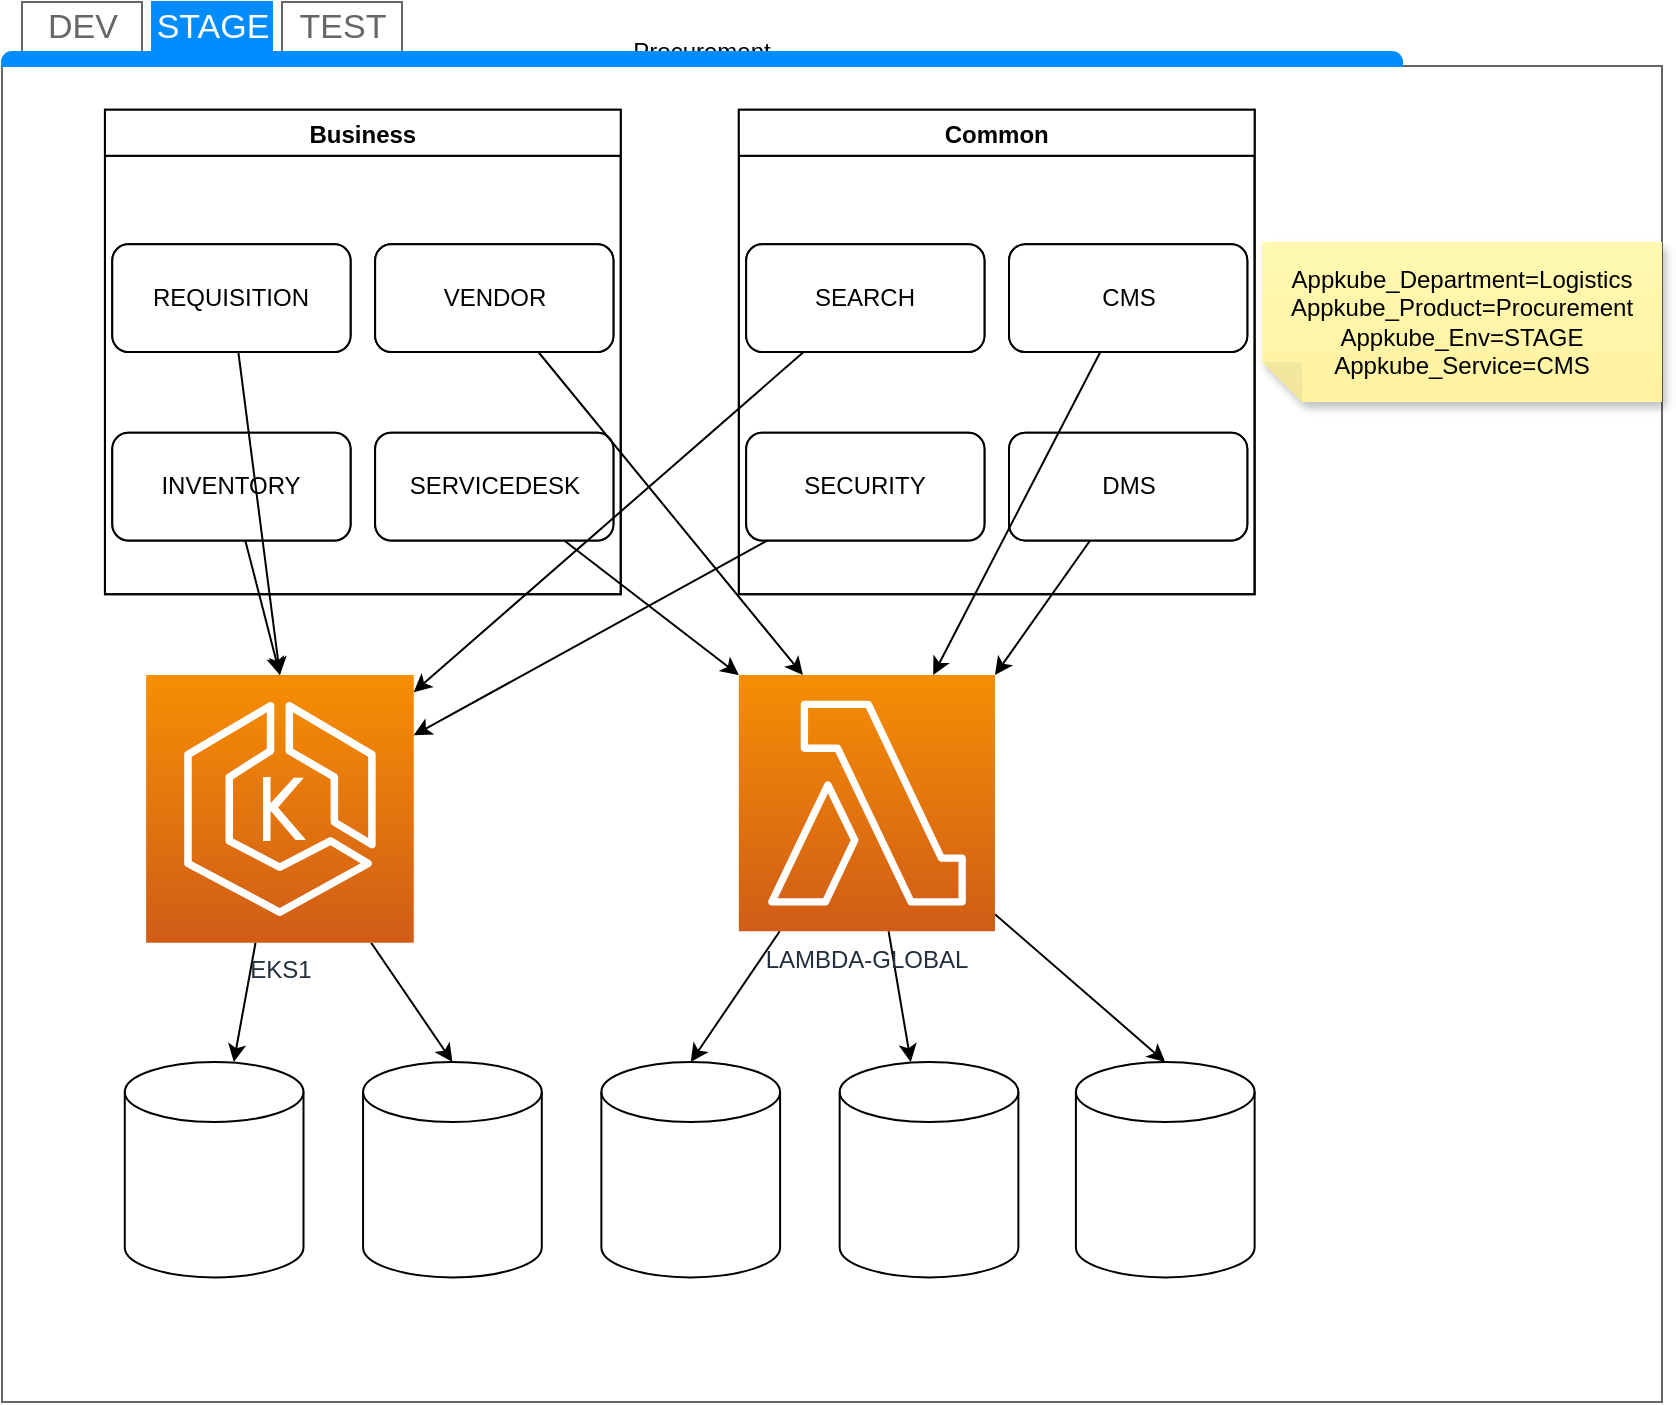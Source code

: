 <mxfile>
    <diagram id="S5Zqf78bNX-WRG49pDv4" name="Page-1">
        <mxGraphModel dx="969" dy="1970" grid="1" gridSize="10" guides="1" tooltips="1" connect="1" arrows="1" fold="1" page="1" pageScale="1" pageWidth="1169" pageHeight="1654" math="0" shadow="0">
            <root>
                <mxCell id="0"/>
                <mxCell id="1" parent="0"/>
                <mxCell id="2" value="Procurement" style="text;html=1;strokeColor=none;fillColor=none;align=center;verticalAlign=middle;whiteSpace=wrap;rounded=0;" vertex="1" parent="1">
                    <mxGeometry x="340" y="-80" width="80" height="30" as="geometry"/>
                </mxCell>
                <mxCell id="9" value="" style="strokeWidth=1;shadow=0;dashed=0;align=center;html=1;shape=mxgraph.mockup.containers.marginRect2;rectMarginTop=32;strokeColor=#666666;gradientColor=none;" vertex="1" parent="1">
                    <mxGeometry x="30" y="-90" width="830" height="700" as="geometry"/>
                </mxCell>
                <mxCell id="31" value="Common" style="swimlane;" vertex="1" parent="9">
                    <mxGeometry x="368.416" y="53.846" width="257.899" height="242.308" as="geometry"/>
                </mxCell>
                <mxCell id="30" value="DMS" style="rounded=1;whiteSpace=wrap;html=1;" vertex="1" parent="31">
                    <mxGeometry x="135.09" y="161.538" width="119.149" height="53.846" as="geometry"/>
                </mxCell>
                <mxCell id="29" value="CMS" style="rounded=1;whiteSpace=wrap;html=1;" vertex="1" parent="31">
                    <mxGeometry x="135.092" y="67.308" width="119.149" height="53.846" as="geometry"/>
                </mxCell>
                <mxCell id="27" value="SEARCH" style="rounded=1;whiteSpace=wrap;html=1;" vertex="1" parent="31">
                    <mxGeometry x="3.666" y="67.308" width="119.149" height="53.846" as="geometry"/>
                </mxCell>
                <mxCell id="28" value="SECURITY" style="rounded=1;whiteSpace=wrap;html=1;" vertex="1" parent="31">
                    <mxGeometry x="3.672" y="161.538" width="119.135" height="53.846" as="geometry"/>
                </mxCell>
                <mxCell id="32" value="Common" style="swimlane;" vertex="1" parent="31">
                    <mxGeometry width="257.899" height="242.308" as="geometry"/>
                </mxCell>
                <mxCell id="33" value="DMS" style="rounded=1;whiteSpace=wrap;html=1;" vertex="1" parent="32">
                    <mxGeometry x="135.09" y="161.538" width="119.149" height="53.846" as="geometry"/>
                </mxCell>
                <mxCell id="34" value="CMS" style="rounded=1;whiteSpace=wrap;html=1;" vertex="1" parent="32">
                    <mxGeometry x="135.092" y="67.308" width="119.149" height="53.846" as="geometry"/>
                </mxCell>
                <mxCell id="35" value="SEARCH" style="rounded=1;whiteSpace=wrap;html=1;" vertex="1" parent="32">
                    <mxGeometry x="3.666" y="67.308" width="119.149" height="53.846" as="geometry"/>
                </mxCell>
                <mxCell id="36" value="SECURITY" style="rounded=1;whiteSpace=wrap;html=1;" vertex="1" parent="32">
                    <mxGeometry x="3.672" y="161.538" width="119.135" height="53.846" as="geometry"/>
                </mxCell>
                <mxCell id="10" value="DEV" style="strokeColor=inherit;fillColor=inherit;gradientColor=inherit;strokeWidth=1;shadow=0;dashed=0;align=center;html=1;shape=mxgraph.mockup.containers.rrect;rSize=0;fontSize=17;fontColor=#666666;gradientColor=none;" vertex="1" parent="9">
                    <mxGeometry width="60" height="25" relative="1" as="geometry">
                        <mxPoint x="10" as="offset"/>
                    </mxGeometry>
                </mxCell>
                <mxCell id="11" value="STAGE" style="strokeWidth=1;shadow=0;dashed=0;align=center;html=1;shape=mxgraph.mockup.containers.rrect;rSize=0;fontSize=17;fontColor=#ffffff;strokeColor=#008cff;fillColor=#008cff;" vertex="1" parent="9">
                    <mxGeometry width="60" height="25" relative="1" as="geometry">
                        <mxPoint x="75" as="offset"/>
                    </mxGeometry>
                </mxCell>
                <mxCell id="12" value="TEST" style="strokeColor=inherit;fillColor=inherit;gradientColor=inherit;strokeWidth=1;shadow=0;dashed=0;align=center;html=1;shape=mxgraph.mockup.containers.rrect;rSize=0;fontSize=17;fontColor=#666666;gradientColor=none;" vertex="1" parent="9">
                    <mxGeometry width="60" height="25" relative="1" as="geometry">
                        <mxPoint x="140" as="offset"/>
                    </mxGeometry>
                </mxCell>
                <mxCell id="13" value="" style="strokeWidth=1;shadow=0;dashed=0;align=center;html=1;shape=mxgraph.mockup.containers.topButton;rSize=5;strokeColor=#008cff;fillColor=#008cff;gradientColor=none;resizeWidth=1;movable=0;deletable=1;" vertex="1" parent="9">
                    <mxGeometry width="700.0" height="7" relative="1" as="geometry">
                        <mxPoint y="25" as="offset"/>
                    </mxGeometry>
                </mxCell>
                <mxCell id="56" style="edgeStyle=none;html=1;entryX=0.5;entryY=0;entryDx=0;entryDy=0;entryPerimeter=0;" edge="1" parent="9" source="15" target="18">
                    <mxGeometry relative="1" as="geometry"/>
                </mxCell>
                <mxCell id="57" style="edgeStyle=none;html=1;" edge="1" parent="9" source="15" target="17">
                    <mxGeometry relative="1" as="geometry"/>
                </mxCell>
                <mxCell id="15" value="EKS1" style="sketch=0;points=[[0,0,0],[0.25,0,0],[0.5,0,0],[0.75,0,0],[1,0,0],[0,1,0],[0.25,1,0],[0.5,1,0],[0.75,1,0],[1,1,0],[0,0.25,0],[0,0.5,0],[0,0.75,0],[1,0.25,0],[1,0.5,0],[1,0.75,0]];outlineConnect=0;fontColor=#232F3E;gradientColor=#F78E04;gradientDirection=north;fillColor=#D05C17;strokeColor=#ffffff;dashed=0;verticalLabelPosition=bottom;verticalAlign=top;align=center;html=1;fontSize=12;fontStyle=0;aspect=fixed;shape=mxgraph.aws4.resourceIcon;resIcon=mxgraph.aws4.eks;" vertex="1" parent="9">
                    <mxGeometry x="72.059" y="336.538" width="133.824" height="133.824" as="geometry"/>
                </mxCell>
                <mxCell id="60" style="edgeStyle=none;html=1;entryX=0.5;entryY=0;entryDx=0;entryDy=0;entryPerimeter=0;" edge="1" parent="9" source="16" target="21">
                    <mxGeometry relative="1" as="geometry"/>
                </mxCell>
                <mxCell id="61" style="edgeStyle=none;html=1;" edge="1" parent="9" source="16" target="20">
                    <mxGeometry relative="1" as="geometry"/>
                </mxCell>
                <mxCell id="62" style="edgeStyle=none;html=1;entryX=0.5;entryY=0;entryDx=0;entryDy=0;entryPerimeter=0;" edge="1" parent="9" source="16" target="19">
                    <mxGeometry relative="1" as="geometry"/>
                </mxCell>
                <mxCell id="16" value="LAMBDA-GLOBAL" style="sketch=0;points=[[0,0,0],[0.25,0,0],[0.5,0,0],[0.75,0,0],[1,0,0],[0,1,0],[0.25,1,0],[0.5,1,0],[0.75,1,0],[1,1,0],[0,0.25,0],[0,0.5,0],[0,0.75,0],[1,0.25,0],[1,0.5,0],[1,0.75,0]];outlineConnect=0;fontColor=#232F3E;gradientColor=#F78E04;gradientDirection=north;fillColor=#D05C17;strokeColor=#ffffff;dashed=0;verticalLabelPosition=bottom;verticalAlign=top;align=center;html=1;fontSize=12;fontStyle=0;aspect=fixed;shape=mxgraph.aws4.resourceIcon;resIcon=mxgraph.aws4.lambda;" vertex="1" parent="9">
                    <mxGeometry x="368.418" y="336.538" width="128.071" height="128.071" as="geometry"/>
                </mxCell>
                <mxCell id="37" value="Common" style="swimlane;" vertex="1" parent="9">
                    <mxGeometry x="51.471" y="53.846" width="257.899" height="242.308" as="geometry"/>
                </mxCell>
                <mxCell id="38" value="DMS" style="rounded=1;whiteSpace=wrap;html=1;" vertex="1" parent="37">
                    <mxGeometry x="135.09" y="161.538" width="119.149" height="53.846" as="geometry"/>
                </mxCell>
                <mxCell id="39" value="CMS" style="rounded=1;whiteSpace=wrap;html=1;" vertex="1" parent="37">
                    <mxGeometry x="135.092" y="67.308" width="119.149" height="53.846" as="geometry"/>
                </mxCell>
                <mxCell id="40" value="SEARCH" style="rounded=1;whiteSpace=wrap;html=1;" vertex="1" parent="37">
                    <mxGeometry x="3.666" y="67.308" width="119.149" height="53.846" as="geometry"/>
                </mxCell>
                <mxCell id="41" value="SECURITY" style="rounded=1;whiteSpace=wrap;html=1;" vertex="1" parent="37">
                    <mxGeometry x="3.672" y="161.538" width="119.135" height="53.846" as="geometry"/>
                </mxCell>
                <mxCell id="42" value="Business" style="swimlane;" vertex="1" parent="37">
                    <mxGeometry width="257.899" height="242.308" as="geometry"/>
                </mxCell>
                <mxCell id="43" value="SERVICEDESK" style="rounded=1;whiteSpace=wrap;html=1;" vertex="1" parent="42">
                    <mxGeometry x="135.09" y="161.538" width="119.149" height="53.846" as="geometry"/>
                </mxCell>
                <mxCell id="44" value="VENDOR" style="rounded=1;whiteSpace=wrap;html=1;" vertex="1" parent="42">
                    <mxGeometry x="135.092" y="67.308" width="119.149" height="53.846" as="geometry"/>
                </mxCell>
                <mxCell id="45" value="REQUISITION" style="rounded=1;whiteSpace=wrap;html=1;" vertex="1" parent="42">
                    <mxGeometry x="3.666" y="67.308" width="119.149" height="53.846" as="geometry"/>
                </mxCell>
                <mxCell id="46" value="INVENTORY" style="rounded=1;whiteSpace=wrap;html=1;" vertex="1" parent="42">
                    <mxGeometry x="3.672" y="161.538" width="119.135" height="53.846" as="geometry"/>
                </mxCell>
                <mxCell id="48" style="edgeStyle=none;html=1;entryX=0.5;entryY=0;entryDx=0;entryDy=0;entryPerimeter=0;" edge="1" parent="9" source="45" target="15">
                    <mxGeometry relative="1" as="geometry"/>
                </mxCell>
                <mxCell id="49" style="edgeStyle=none;html=1;entryX=0.5;entryY=0;entryDx=0;entryDy=0;entryPerimeter=0;" edge="1" parent="9" source="46" target="15">
                    <mxGeometry relative="1" as="geometry"/>
                </mxCell>
                <mxCell id="50" style="edgeStyle=none;html=1;entryX=0.25;entryY=0;entryDx=0;entryDy=0;entryPerimeter=0;" edge="1" parent="9" source="44" target="16">
                    <mxGeometry relative="1" as="geometry"/>
                </mxCell>
                <mxCell id="51" style="edgeStyle=none;html=1;entryX=0;entryY=0;entryDx=0;entryDy=0;entryPerimeter=0;" edge="1" parent="9" source="43" target="16">
                    <mxGeometry relative="1" as="geometry"/>
                </mxCell>
                <mxCell id="52" style="edgeStyle=none;html=1;" edge="1" parent="9" source="35" target="15">
                    <mxGeometry relative="1" as="geometry"/>
                </mxCell>
                <mxCell id="53" style="edgeStyle=none;html=1;" edge="1" parent="9" source="36" target="15">
                    <mxGeometry relative="1" as="geometry"/>
                </mxCell>
                <mxCell id="54" style="edgeStyle=none;html=1;" edge="1" parent="9" source="34" target="16">
                    <mxGeometry relative="1" as="geometry"/>
                </mxCell>
                <mxCell id="55" style="edgeStyle=none;html=1;entryX=1;entryY=0;entryDx=0;entryDy=0;entryPerimeter=0;" edge="1" parent="9" source="33" target="16">
                    <mxGeometry relative="1" as="geometry"/>
                </mxCell>
                <mxCell id="47" value="" style="group" vertex="1" connectable="0" parent="9">
                    <mxGeometry x="61.386" y="529.998" width="564.93" height="107.692" as="geometry"/>
                </mxCell>
                <mxCell id="17" value="" style="shape=cylinder3;whiteSpace=wrap;html=1;boundedLbl=1;backgroundOutline=1;size=15;" vertex="1" parent="47">
                    <mxGeometry width="89.362" height="107.692" as="geometry"/>
                </mxCell>
                <mxCell id="21" value="" style="shape=cylinder3;whiteSpace=wrap;html=1;boundedLbl=1;backgroundOutline=1;size=15;" vertex="1" parent="47">
                    <mxGeometry x="475.568" width="89.362" height="107.692" as="geometry"/>
                </mxCell>
                <mxCell id="20" value="" style="shape=cylinder3;whiteSpace=wrap;html=1;boundedLbl=1;backgroundOutline=1;size=15;" vertex="1" parent="47">
                    <mxGeometry x="357.447" width="89.362" height="107.692" as="geometry"/>
                </mxCell>
                <mxCell id="19" value="" style="shape=cylinder3;whiteSpace=wrap;html=1;boundedLbl=1;backgroundOutline=1;size=15;" vertex="1" parent="47">
                    <mxGeometry x="238.298" width="89.362" height="107.692" as="geometry"/>
                </mxCell>
                <mxCell id="18" value="" style="shape=cylinder3;whiteSpace=wrap;html=1;boundedLbl=1;backgroundOutline=1;size=15;" vertex="1" parent="47">
                    <mxGeometry x="119.149" width="89.362" height="107.692" as="geometry"/>
                </mxCell>
                <mxCell id="63" value="Appkube_Department=Logistics&lt;br&gt;Appkube_Product=Procurement&lt;br&gt;Appkube_Env=STAGE&lt;br&gt;Appkube_Service=CMS" style="shape=note;whiteSpace=wrap;html=1;backgroundOutline=1;fontColor=#000000;darkOpacity=0.05;fillColor=#FFF9B2;strokeColor=none;fillStyle=solid;direction=west;gradientDirection=north;gradientColor=#FFF2A1;shadow=1;size=20;pointerEvents=1;" vertex="1" parent="9">
                    <mxGeometry x="630" y="120" width="200" height="80" as="geometry"/>
                </mxCell>
            </root>
        </mxGraphModel>
    </diagram>
</mxfile>